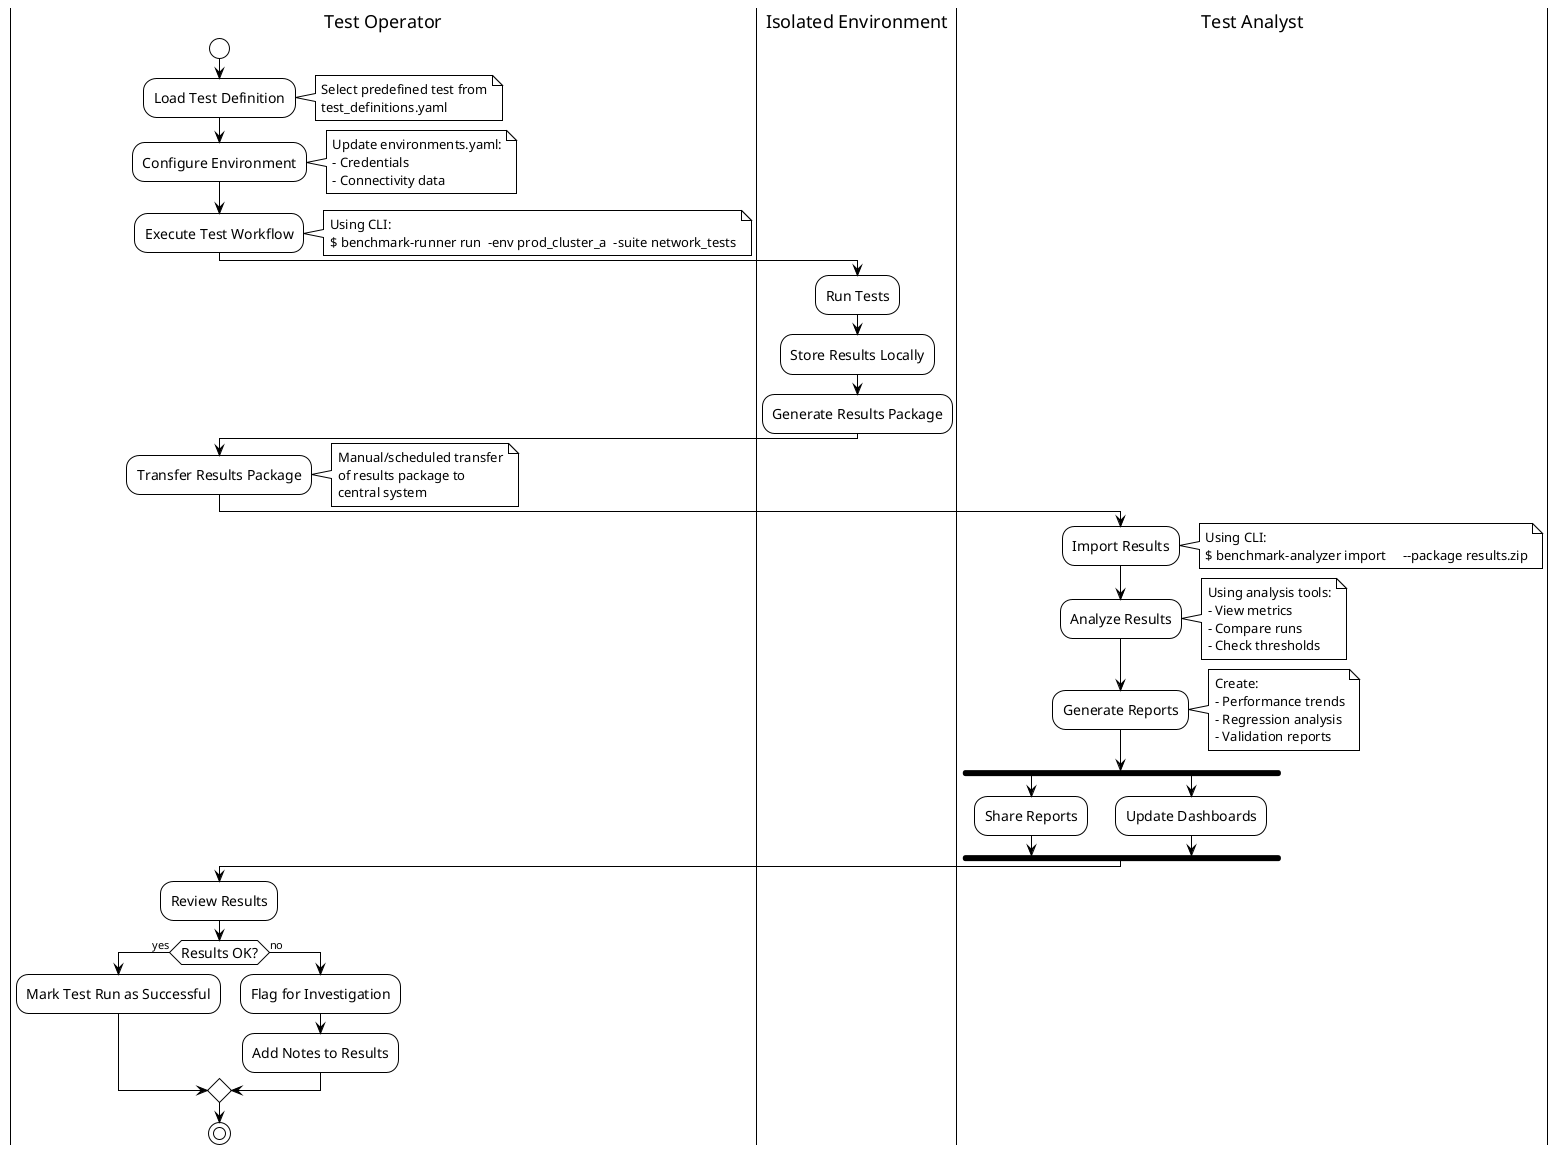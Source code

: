 @startuml Test Operator Flow
!theme plain
skinparam activityFontSize 14
|Test Operator|
start
:Load Test Definition;
note right
  Select predefined test from
  test_definitions.yaml
end note

:Configure Environment;
note right
  Update environments.yaml:
  - Credentials
  - Connectivity data
end note

:Execute Test Workflow;
note right
  Using CLI:
  $ benchmark-runner run\
  -env prod_cluster_a\
  -suite network_tests
end note

|Isolated Environment|
:Run Tests;
:Store Results Locally;
:Generate Results Package;

|Test Operator|
:Transfer Results Package;
note right
  Manual/scheduled transfer
  of results package to
  central system
end note

|Test Analyst|
:Import Results;
note right
  Using CLI:
  $ benchmark-analyzer import \
    --package results.zip
end note

:Analyze Results;
note right
  Using analysis tools:
  - View metrics
  - Compare runs
  - Check thresholds
end note

:Generate Reports;
note right
  Create:
  - Performance trends
  - Regression analysis
  - Validation reports
end note

fork
  :Share Reports;
fork again
  :Update Dashboards;
end fork

|Test Operator|
:Review Results;
if (Results OK?) then (yes)
  :Mark Test Run as Successful;
else (no)
  :Flag for Investigation;
  :Add Notes to Results;
endif

stop
@enduml
